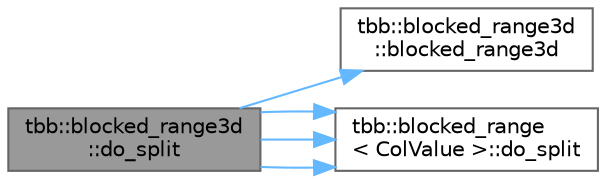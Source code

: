 digraph "tbb::blocked_range3d::do_split"
{
 // LATEX_PDF_SIZE
  bgcolor="transparent";
  edge [fontname=Helvetica,fontsize=10,labelfontname=Helvetica,labelfontsize=10];
  node [fontname=Helvetica,fontsize=10,shape=box,height=0.2,width=0.4];
  rankdir="LR";
  Node1 [id="Node000001",label="tbb::blocked_range3d\l::do_split",height=0.2,width=0.4,color="gray40", fillcolor="grey60", style="filled", fontcolor="black",tooltip=" "];
  Node1 -> Node2 [id="edge5_Node000001_Node000002",color="steelblue1",style="solid",tooltip=" "];
  Node2 [id="Node000002",label="tbb::blocked_range3d\l::blocked_range3d",height=0.2,width=0.4,color="grey40", fillcolor="white", style="filled",URL="$classtbb_1_1blocked__range3d.html#aa5159e07e2d601319eece538edb8add0",tooltip=" "];
  Node1 -> Node3 [id="edge6_Node000001_Node000003",color="steelblue1",style="solid",tooltip=" "];
  Node3 [id="Node000003",label="tbb::blocked_range\l\< ColValue \>::do_split",height=0.2,width=0.4,color="grey40", fillcolor="white", style="filled",URL="$classtbb_1_1blocked__range.html#aa5b02cb98cc0ad6c0cd5d29bb1271b7c",tooltip=" "];
  Node1 -> Node3 [id="edge7_Node000001_Node000003",color="steelblue1",style="solid",tooltip=" "];
  Node1 -> Node3 [id="edge8_Node000001_Node000003",color="steelblue1",style="solid",tooltip=" "];
}

